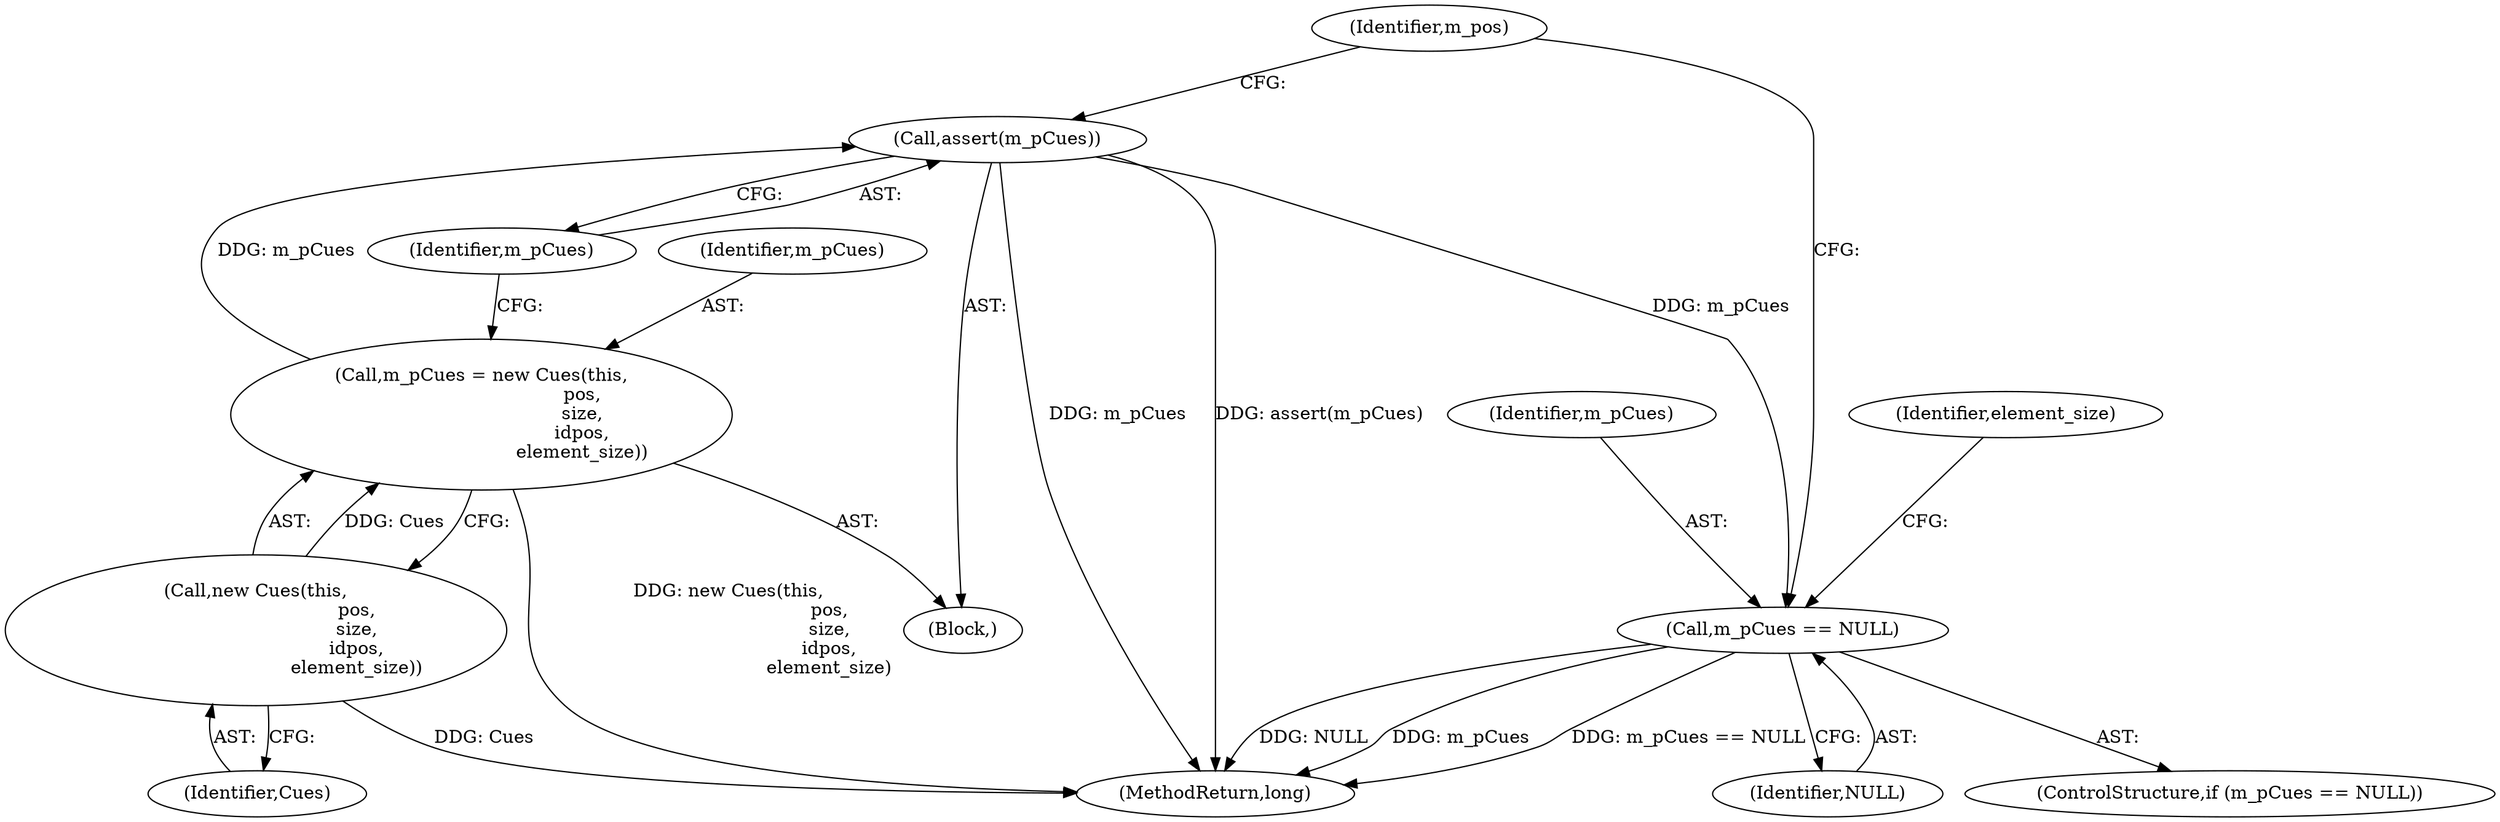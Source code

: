 digraph "1_Android_04839626ed859623901ebd3a5fd483982186b59d_26@API" {
"1000471" [label="(Call,assert(m_pCues))"];
"1000467" [label="(Call,m_pCues = new Cues(this,\n                                   pos,\n                                   size,\n                                   idpos,\n                                   element_size))"];
"1000469" [label="(Call,new Cues(this,\n                                   pos,\n                                   size,\n                                   idpos,\n                                   element_size))"];
"1000455" [label="(Call,m_pCues == NULL)"];
"1000472" [label="(Identifier,m_pCues)"];
"1000456" [label="(Identifier,m_pCues)"];
"1000474" [label="(Identifier,m_pos)"];
"1000467" [label="(Call,m_pCues = new Cues(this,\n                                   pos,\n                                   size,\n                                   idpos,\n                                   element_size))"];
"1000470" [label="(Identifier,Cues)"];
"1000457" [label="(Identifier,NULL)"];
"1000468" [label="(Identifier,m_pCues)"];
"1000454" [label="(ControlStructure,if (m_pCues == NULL))"];
"1000455" [label="(Call,m_pCues == NULL)"];
"1000469" [label="(Call,new Cues(this,\n                                   pos,\n                                   size,\n                                   idpos,\n                                   element_size))"];
"1000471" [label="(Call,assert(m_pCues))"];
"1001022" [label="(MethodReturn,long)"];
"1000458" [label="(Block,)"];
"1000461" [label="(Identifier,element_size)"];
"1000471" -> "1000458"  [label="AST: "];
"1000471" -> "1000472"  [label="CFG: "];
"1000472" -> "1000471"  [label="AST: "];
"1000474" -> "1000471"  [label="CFG: "];
"1000471" -> "1001022"  [label="DDG: m_pCues"];
"1000471" -> "1001022"  [label="DDG: assert(m_pCues)"];
"1000471" -> "1000455"  [label="DDG: m_pCues"];
"1000467" -> "1000471"  [label="DDG: m_pCues"];
"1000467" -> "1000458"  [label="AST: "];
"1000467" -> "1000469"  [label="CFG: "];
"1000468" -> "1000467"  [label="AST: "];
"1000469" -> "1000467"  [label="AST: "];
"1000472" -> "1000467"  [label="CFG: "];
"1000467" -> "1001022"  [label="DDG: new Cues(this,\n                                   pos,\n                                   size,\n                                   idpos,\n                                   element_size)"];
"1000469" -> "1000467"  [label="DDG: Cues"];
"1000469" -> "1000470"  [label="CFG: "];
"1000470" -> "1000469"  [label="AST: "];
"1000469" -> "1001022"  [label="DDG: Cues"];
"1000455" -> "1000454"  [label="AST: "];
"1000455" -> "1000457"  [label="CFG: "];
"1000456" -> "1000455"  [label="AST: "];
"1000457" -> "1000455"  [label="AST: "];
"1000461" -> "1000455"  [label="CFG: "];
"1000474" -> "1000455"  [label="CFG: "];
"1000455" -> "1001022"  [label="DDG: m_pCues == NULL"];
"1000455" -> "1001022"  [label="DDG: NULL"];
"1000455" -> "1001022"  [label="DDG: m_pCues"];
}
